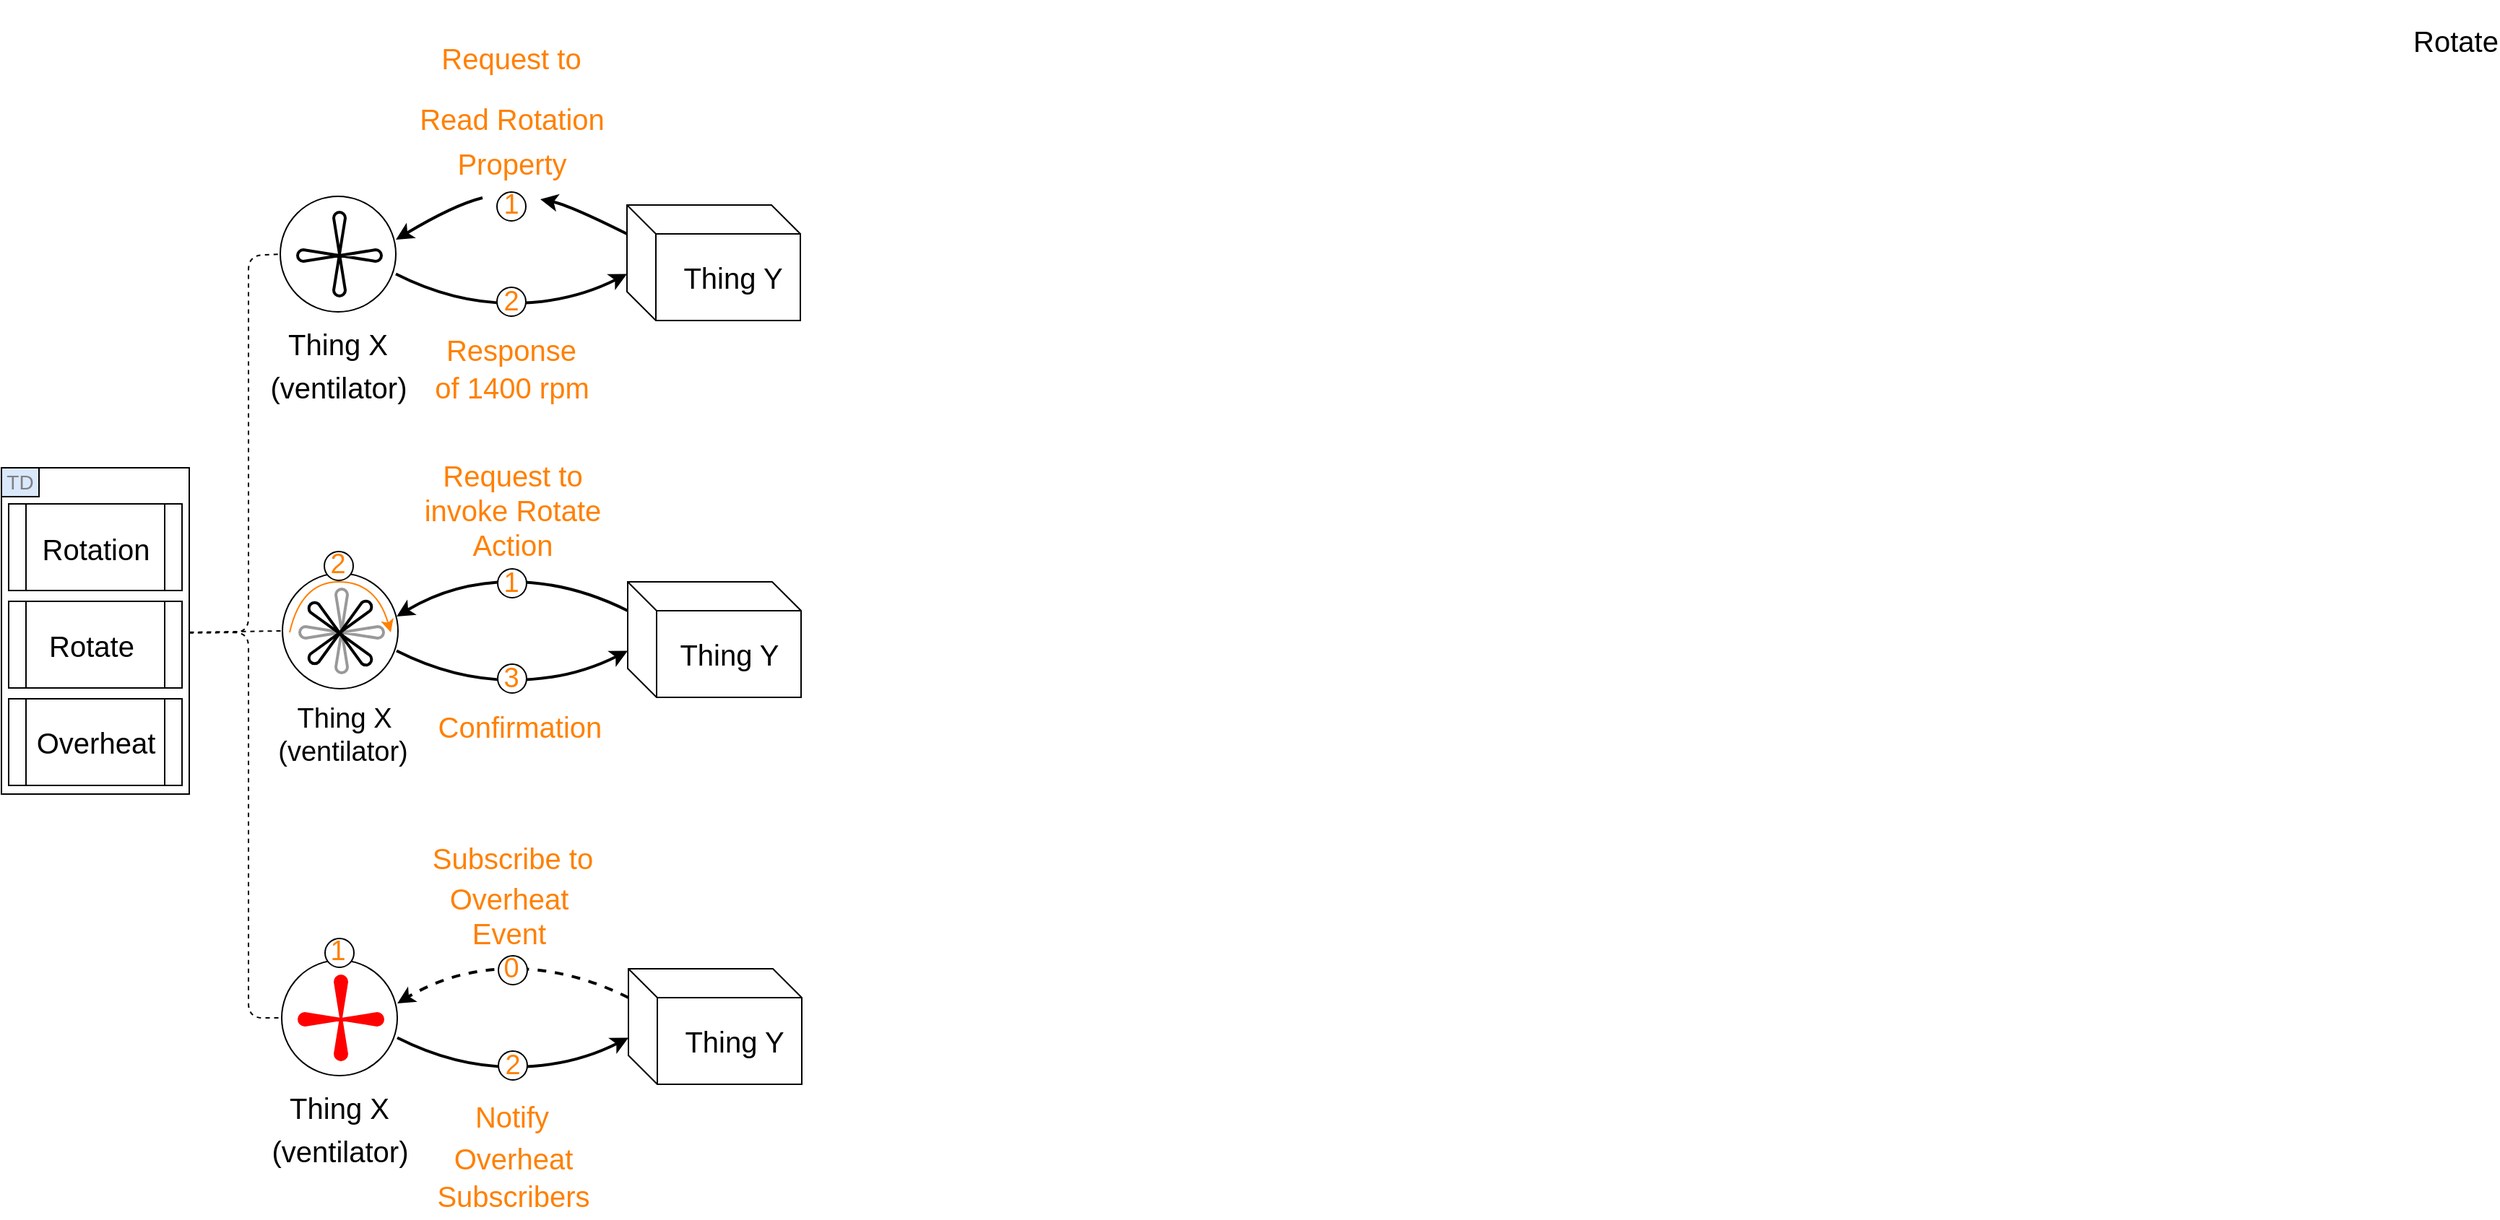 <mxfile version="10.9.6" type="device"><diagram id="034943da-dee4-bdc3-74b4-5712fd0d46f4" name="Page-1"><mxGraphModel dx="756" dy="1386" grid="1" gridSize="3" guides="1" tooltips="1" connect="1" arrows="1" fold="1" page="1" pageScale="1" pageWidth="850" pageHeight="1100" background="#ffffff" math="0" shadow="0"><root><mxCell id="0"/><mxCell id="1" parent="0"/><mxCell id="3" value="" style="shape=cube;whiteSpace=wrap;html=1;boundedLbl=1;backgroundOutline=1;strokeColor=#000000;fillColor=#ffffff;fontSize=20;fontColor=#FF0000;" parent="1" vertex="1"><mxGeometry x="449" y="731" width="120" height="80" as="geometry"/></mxCell><mxCell id="5" value="" style="curved=1;endArrow=classic;html=1;strokeColor=#000000;strokeWidth=2;fontSize=20;fontColor=#FF0000;exitX=0;exitY=0.25;entryX=1;entryY=0.3;dashed=1;" parent="1" source="3" edge="1"><mxGeometry width="50" height="50" relative="1" as="geometry"><mxPoint x="349" y="841" as="sourcePoint"/><mxPoint x="289" y="755" as="targetPoint"/><Array as="points"><mxPoint x="409" y="731"/><mxPoint x="329" y="731"/></Array></mxGeometry></mxCell><mxCell id="6" value="" style="curved=1;endArrow=none;html=1;strokeColor=#000000;strokeWidth=2;fontSize=20;fontColor=#FF0000;exitX=0;exitY=0.5;entryX=1;entryY=0.5;startArrow=classic;startFill=1;endFill=0;" parent="1" edge="1"><mxGeometry width="50" height="50" relative="1" as="geometry"><mxPoint x="449" y="778.759" as="sourcePoint"/><mxPoint x="289" y="778.759" as="targetPoint"/><Array as="points"><mxPoint x="409" y="799"/><mxPoint x="329" y="799"/></Array></mxGeometry></mxCell><mxCell id="7" value="Subscribe to" style="text;html=1;strokeColor=none;fillColor=none;align=center;verticalAlign=middle;whiteSpace=wrap;rounded=0;fontSize=20;fontColor=#FF8000;" parent="1" vertex="1"><mxGeometry x="299" y="614" width="140" height="80" as="geometry"/></mxCell><mxCell id="8" value="Notify" style="text;html=1;strokeColor=none;fillColor=none;align=center;verticalAlign=middle;whiteSpace=wrap;rounded=0;fontSize=20;fontColor=#FF8000;" parent="1" vertex="1"><mxGeometry x="298.5" y="803" width="139" height="60" as="geometry"/></mxCell><mxCell id="9" value="" style="ellipse;whiteSpace=wrap;html=1;aspect=fixed;strokeColor=#000000;fillColor=#ffffff;fontSize=19;fontColor=#FF8000;" parent="1" vertex="1"><mxGeometry x="359" y="722" width="20" height="20" as="geometry"/></mxCell><mxCell id="10" value="" style="ellipse;whiteSpace=wrap;html=1;aspect=fixed;strokeColor=#000000;fillColor=#ffffff;fontSize=19;fontColor=#FF8000;" parent="1" vertex="1"><mxGeometry x="359" y="788" width="20" height="20" as="geometry"/></mxCell><mxCell id="16" value="" style="group;strokeWidth=1;" parent="1" vertex="1" connectable="0"><mxGeometry x="209" y="725" width="80" height="80" as="geometry"/></mxCell><mxCell id="14" value="" style="ellipse;whiteSpace=wrap;html=1;aspect=fixed;strokeColor=#000000;fillColor=none;fontSize=20;fontColor=#FF0000;" parent="16" vertex="1"><mxGeometry width="80" height="80" as="geometry"/></mxCell><mxCell id="13" value="" style="verticalLabelPosition=bottom;outlineConnect=0;align=center;dashed=0;html=1;verticalAlign=top;shape=mxgraph.pid.misc.fan_2;strokeColor=#FF0000;fillColor=#FF0000;fontSize=20;fontColor=#FF0000;strokeWidth=2;" parent="16" vertex="1"><mxGeometry x="12" y="37" width="58" height="8" as="geometry"/></mxCell><mxCell id="15" value="" style="verticalLabelPosition=bottom;outlineConnect=0;align=center;dashed=0;html=1;verticalAlign=top;shape=mxgraph.pid.misc.fan_2;strokeColor=#FF0000;fillColor=#FF0000;fontSize=20;fontColor=#FF0000;strokeWidth=2;rotation=-90;" parent="16" vertex="1"><mxGeometry x="12" y="36" width="58" height="8" as="geometry"/></mxCell><mxCell id="19" value="Thing X&lt;br&gt;" style="text;html=1;strokeColor=none;fillColor=none;align=center;verticalAlign=middle;whiteSpace=wrap;rounded=0;fontSize=20;fontColor=#000000;" parent="1" vertex="1"><mxGeometry x="204" y="811" width="90" height="31" as="geometry"/></mxCell><mxCell id="27" value="" style="ellipse;whiteSpace=wrap;html=1;aspect=fixed;strokeColor=#000000;fillColor=#ffffff;fontSize=19;fontColor=#FF8000;" parent="1" vertex="1"><mxGeometry x="239" y="710" width="20" height="20" as="geometry"/></mxCell><mxCell id="KzcbQ2kJhZLibBxEwSb0-29" value="(ventilator)" style="text;html=1;fontSize=20;align=center;" parent="1" vertex="1"><mxGeometry x="199.5" y="839" width="99" height="36" as="geometry"/></mxCell><mxCell id="KzcbQ2kJhZLibBxEwSb0-31" value="0" style="text;html=1;strokeColor=none;fillColor=none;align=center;verticalAlign=middle;whiteSpace=wrap;rounded=0;fontSize=19;fontColor=#FF8000;" parent="1" vertex="1"><mxGeometry x="348" y="721" width="40" height="20" as="geometry"/></mxCell><mxCell id="KzcbQ2kJhZLibBxEwSb0-32" value="1" style="text;html=1;strokeColor=none;fillColor=none;align=center;verticalAlign=middle;whiteSpace=wrap;rounded=0;fontSize=19;fontColor=#FF8000;" parent="1" vertex="1"><mxGeometry x="228" y="709" width="40" height="20" as="geometry"/></mxCell><mxCell id="KzcbQ2kJhZLibBxEwSb0-33" value="2" style="text;html=1;strokeColor=none;fillColor=none;align=center;verticalAlign=middle;whiteSpace=wrap;rounded=0;fontSize=19;fontColor=#FF8000;" parent="1" vertex="1"><mxGeometry x="349" y="787.5" width="40" height="20" as="geometry"/></mxCell><mxCell id="KzcbQ2kJhZLibBxEwSb0-34" value="Thing Y" style="text;html=1;fontSize=20;fontColor=#000000;align=center;verticalAlign=middle;" parent="1" vertex="1"><mxGeometry x="483" y="766" width="78" height="30" as="geometry"/></mxCell><mxCell id="KzcbQ2kJhZLibBxEwSb0-38" value="Overheat" style="text;html=1;fontSize=20;fontColor=#FF8000;align=center;verticalAlign=middle;" parent="1" vertex="1"><mxGeometry x="321" y="845" width="96" height="33" as="geometry"/></mxCell><mxCell id="KzcbQ2kJhZLibBxEwSb0-39" value="Subscribers" style="text;html=1;fontSize=20;fontColor=#FF8000;align=center;verticalAlign=middle;" parent="1" vertex="1"><mxGeometry x="309" y="871" width="120" height="33" as="geometry"/></mxCell><mxCell id="KzcbQ2kJhZLibBxEwSb0-40" value="Overheat" style="text;html=1;fontSize=20;fontColor=#FF8000;align=center;verticalAlign=middle;" parent="1" vertex="1"><mxGeometry x="318" y="665" width="96" height="33" as="geometry"/></mxCell><mxCell id="KzcbQ2kJhZLibBxEwSb0-41" value="Event" style="text;html=1;fontSize=20;fontColor=#FF8000;align=center;verticalAlign=middle;" parent="1" vertex="1"><mxGeometry x="333" y="689" width="66" height="33" as="geometry"/></mxCell><mxCell id="k3Ri_ehinfQR3HmJUkWP-32" value="" style="shape=cube;whiteSpace=wrap;html=1;boundedLbl=1;backgroundOutline=1;strokeColor=#000000;fillColor=#ffffff;fontSize=20;fontColor=#FF0000;" vertex="1" parent="1"><mxGeometry x="448.5" y="463" width="120" height="80" as="geometry"/></mxCell><mxCell id="k3Ri_ehinfQR3HmJUkWP-34" value="" style="curved=1;endArrow=classic;html=1;strokeColor=#000000;strokeWidth=2;fontSize=20;fontColor=#FF0000;exitX=0;exitY=0.25;entryX=1;entryY=0.3;" edge="1" parent="1" source="k3Ri_ehinfQR3HmJUkWP-32"><mxGeometry width="50" height="50" relative="1" as="geometry"><mxPoint x="348.5" y="573" as="sourcePoint"/><mxPoint x="288.5" y="487" as="targetPoint"/><Array as="points"><mxPoint x="408.5" y="463"/><mxPoint x="328.5" y="463"/></Array></mxGeometry></mxCell><mxCell id="k3Ri_ehinfQR3HmJUkWP-35" value="" style="curved=1;endArrow=none;html=1;strokeColor=#000000;strokeWidth=2;fontSize=20;fontColor=#FF0000;exitX=0;exitY=0.5;entryX=1;entryY=0.5;startArrow=classic;startFill=1;endFill=0;" edge="1" parent="1"><mxGeometry width="50" height="50" relative="1" as="geometry"><mxPoint x="448.5" y="510.759" as="sourcePoint"/><mxPoint x="288.5" y="510.759" as="targetPoint"/><Array as="points"><mxPoint x="408.5" y="531"/><mxPoint x="328.5" y="531"/></Array></mxGeometry></mxCell><mxCell id="k3Ri_ehinfQR3HmJUkWP-36" value="Request to invoke Rotate Action" style="text;html=1;strokeColor=none;fillColor=none;align=center;verticalAlign=middle;whiteSpace=wrap;rounded=0;fontSize=20;fontColor=#FF8000;" vertex="1" parent="1"><mxGeometry x="298.5" y="373" width="140" height="80" as="geometry"/></mxCell><mxCell id="k3Ri_ehinfQR3HmJUkWP-37" value="Confirmation" style="text;html=1;strokeColor=none;fillColor=none;align=center;verticalAlign=middle;whiteSpace=wrap;rounded=0;fontSize=20;fontColor=#FF8000;" vertex="1" parent="1"><mxGeometry x="298.5" y="533" width="150" height="60" as="geometry"/></mxCell><mxCell id="k3Ri_ehinfQR3HmJUkWP-38" value="" style="ellipse;whiteSpace=wrap;html=1;aspect=fixed;strokeColor=#000000;fillColor=#ffffff;fontSize=19;fontColor=#FF8000;" vertex="1" parent="1"><mxGeometry x="358.5" y="454" width="20" height="20" as="geometry"/></mxCell><mxCell id="k3Ri_ehinfQR3HmJUkWP-39" value="" style="ellipse;whiteSpace=wrap;html=1;aspect=fixed;strokeColor=#000000;fillColor=#ffffff;fontSize=19;fontColor=#FF8000;" vertex="1" parent="1"><mxGeometry x="358.5" y="520" width="20" height="20" as="geometry"/></mxCell><mxCell id="k3Ri_ehinfQR3HmJUkWP-41" value="" style="group;strokeWidth=1;" vertex="1" connectable="0" parent="1"><mxGeometry x="209.5" y="457" width="80" height="80" as="geometry"/></mxCell><mxCell id="k3Ri_ehinfQR3HmJUkWP-42" value="" style="ellipse;whiteSpace=wrap;html=1;aspect=fixed;strokeColor=#000000;fillColor=none;fontSize=20;fontColor=#FF0000;" vertex="1" parent="k3Ri_ehinfQR3HmJUkWP-41"><mxGeometry width="80" height="80" as="geometry"/></mxCell><mxCell id="k3Ri_ehinfQR3HmJUkWP-43" value="" style="verticalLabelPosition=bottom;outlineConnect=0;align=center;dashed=0;html=1;verticalAlign=top;shape=mxgraph.pid.misc.fan_2;strokeColor=#000000;fillColor=#ffffff;fontSize=20;fontColor=#FF0000;strokeWidth=2;opacity=40;" vertex="1" parent="k3Ri_ehinfQR3HmJUkWP-41"><mxGeometry x="12" y="37" width="58" height="8" as="geometry"/></mxCell><mxCell id="k3Ri_ehinfQR3HmJUkWP-44" value="" style="verticalLabelPosition=bottom;outlineConnect=0;align=center;dashed=0;html=1;verticalAlign=top;shape=mxgraph.pid.misc.fan_2;strokeColor=#000000;fillColor=#ffffff;fontSize=20;fontColor=#FF0000;strokeWidth=2;rotation=-90;opacity=40;" vertex="1" parent="k3Ri_ehinfQR3HmJUkWP-41"><mxGeometry x="12" y="36" width="58" height="8" as="geometry"/></mxCell><mxCell id="k3Ri_ehinfQR3HmJUkWP-45" value="" style="curved=1;endArrow=classic;html=1;strokeColor=#FF8000;strokeWidth=1;fontSize=20;fontColor=#000000;fillColor=#ffe6cc;" edge="1" parent="k3Ri_ehinfQR3HmJUkWP-41"><mxGeometry width="50" height="50" relative="1" as="geometry"><mxPoint x="5" y="41" as="sourcePoint"/><mxPoint x="75" y="41" as="targetPoint"/><Array as="points"><mxPoint x="13" y="6"/><mxPoint x="65" y="6"/></Array></mxGeometry></mxCell><mxCell id="k3Ri_ehinfQR3HmJUkWP-47" value="" style="verticalLabelPosition=bottom;outlineConnect=0;align=center;dashed=0;html=1;verticalAlign=top;shape=mxgraph.pid.misc.fan_2;strokeColor=#000000;fillColor=#ffffff;fontSize=20;fontColor=#FF0000;strokeWidth=2;rotation=45;" vertex="1" parent="1"><mxGeometry x="220.5" y="495" width="58" height="8" as="geometry"/></mxCell><mxCell id="k3Ri_ehinfQR3HmJUkWP-48" value="" style="verticalLabelPosition=bottom;outlineConnect=0;align=center;dashed=0;html=1;verticalAlign=top;shape=mxgraph.pid.misc.fan_2;strokeColor=#000000;fillColor=#ffffff;fontSize=20;fontColor=#FF0000;strokeWidth=2;rotation=-45;" vertex="1" parent="1"><mxGeometry x="220.5" y="494" width="58" height="8" as="geometry"/></mxCell><mxCell id="k3Ri_ehinfQR3HmJUkWP-49" value="" style="ellipse;whiteSpace=wrap;html=1;aspect=fixed;strokeColor=#000000;fillColor=#ffffff;fontSize=19;fontColor=#FF8000;" vertex="1" parent="1"><mxGeometry x="238.5" y="442" width="20" height="20" as="geometry"/></mxCell><mxCell id="k3Ri_ehinfQR3HmJUkWP-52" value="Rotate" style="text;html=1;strokeColor=none;fillColor=none;align=center;verticalAlign=middle;whiteSpace=wrap;rounded=0;fontSize=20;" vertex="1" parent="1"><mxGeometry x="1694" y="78" width="40" height="20" as="geometry"/></mxCell><mxCell id="k3Ri_ehinfQR3HmJUkWP-54" value="Thing Y" style="text;html=1;strokeColor=none;fillColor=none;align=center;verticalAlign=middle;whiteSpace=wrap;rounded=0;fontSize=20;" vertex="1" parent="1"><mxGeometry x="482.5" y="503" width="72" height="20" as="geometry"/></mxCell><mxCell id="k3Ri_ehinfQR3HmJUkWP-55" value="3" style="text;html=1;strokeColor=none;fillColor=none;align=center;verticalAlign=middle;whiteSpace=wrap;rounded=0;fontSize=19;fontColor=#FF8000;" vertex="1" parent="1"><mxGeometry x="347.5" y="520" width="40" height="20" as="geometry"/></mxCell><mxCell id="k3Ri_ehinfQR3HmJUkWP-56" value="1" style="text;html=1;strokeColor=none;fillColor=none;align=center;verticalAlign=middle;whiteSpace=wrap;rounded=0;fontSize=19;fontColor=#FF8000;" vertex="1" parent="1"><mxGeometry x="347.5" y="454" width="40" height="20" as="geometry"/></mxCell><mxCell id="k3Ri_ehinfQR3HmJUkWP-57" value="2" style="text;html=1;strokeColor=none;fillColor=none;align=center;verticalAlign=middle;whiteSpace=wrap;rounded=0;fontSize=19;fontColor=#FF8000;" vertex="1" parent="1"><mxGeometry x="227.5" y="441" width="40" height="20" as="geometry"/></mxCell><mxCell id="k3Ri_ehinfQR3HmJUkWP-58" value="Thing X&lt;br&gt;" style="text;html=1;fontSize=19;fontColor=#000000;align=center;" vertex="1" parent="1"><mxGeometry x="194.5" y="540" width="114" height="30" as="geometry"/></mxCell><mxCell id="k3Ri_ehinfQR3HmJUkWP-59" value="(ventilator)" style="text;html=1;fontSize=19;fontColor=#000000;align=center;" vertex="1" parent="1"><mxGeometry x="198.5" y="563" width="105" height="30" as="geometry"/></mxCell><mxCell id="k3Ri_ehinfQR3HmJUkWP-62" value="" style="shape=cube;whiteSpace=wrap;html=1;boundedLbl=1;backgroundOutline=1;strokeColor=#000000;fillColor=#ffffff;fontSize=20;fontColor=#FF0000;" vertex="1" parent="1"><mxGeometry x="448" y="202" width="120" height="80" as="geometry"/></mxCell><mxCell id="k3Ri_ehinfQR3HmJUkWP-64" value="" style="curved=1;endArrow=classic;html=1;strokeColor=#000000;strokeWidth=2;fontSize=20;fontColor=#FF0000;exitX=0;exitY=0.25;entryX=1;entryY=0.3;" edge="1" parent="1" source="k3Ri_ehinfQR3HmJUkWP-79"><mxGeometry width="50" height="50" relative="1" as="geometry"><mxPoint x="348" y="312" as="sourcePoint"/><mxPoint x="288" y="226" as="targetPoint"/><Array as="points"><mxPoint x="328" y="202"/></Array></mxGeometry></mxCell><mxCell id="k3Ri_ehinfQR3HmJUkWP-65" value="" style="curved=1;endArrow=none;html=1;strokeColor=#000000;strokeWidth=2;fontSize=20;fontColor=#FF0000;exitX=0;exitY=0.5;entryX=1;entryY=0.5;startArrow=classic;startFill=1;endFill=0;" edge="1" parent="1"><mxGeometry width="50" height="50" relative="1" as="geometry"><mxPoint x="448" y="249.759" as="sourcePoint"/><mxPoint x="288" y="249.759" as="targetPoint"/><Array as="points"><mxPoint x="408" y="270"/><mxPoint x="328" y="270"/></Array></mxGeometry></mxCell><mxCell id="k3Ri_ehinfQR3HmJUkWP-66" value="Request to" style="text;html=1;strokeColor=none;fillColor=none;align=center;verticalAlign=middle;whiteSpace=wrap;rounded=0;fontSize=20;fontColor=#FF8000;" vertex="1" parent="1"><mxGeometry x="297.5" y="60" width="140" height="80" as="geometry"/></mxCell><mxCell id="k3Ri_ehinfQR3HmJUkWP-67" value="Response" style="text;html=1;strokeColor=none;fillColor=none;align=center;verticalAlign=middle;whiteSpace=wrap;rounded=0;fontSize=20;fontColor=#FF8000;" vertex="1" parent="1"><mxGeometry x="298" y="272" width="140" height="60" as="geometry"/></mxCell><mxCell id="k3Ri_ehinfQR3HmJUkWP-68" value="" style="ellipse;whiteSpace=wrap;html=1;aspect=fixed;strokeColor=#000000;fillColor=#ffffff;fontSize=19;fontColor=#FF8000;" vertex="1" parent="1"><mxGeometry x="358" y="193" width="20" height="20" as="geometry"/></mxCell><mxCell id="k3Ri_ehinfQR3HmJUkWP-69" value="" style="ellipse;whiteSpace=wrap;html=1;aspect=fixed;strokeColor=#000000;fillColor=#ffffff;fontSize=19;fontColor=#FF8000;" vertex="1" parent="1"><mxGeometry x="358" y="259" width="20" height="20" as="geometry"/></mxCell><mxCell id="k3Ri_ehinfQR3HmJUkWP-71" value="" style="group;strokeWidth=1;" vertex="1" connectable="0" parent="1"><mxGeometry x="208" y="196" width="80" height="80" as="geometry"/></mxCell><mxCell id="k3Ri_ehinfQR3HmJUkWP-72" value="" style="ellipse;whiteSpace=wrap;html=1;aspect=fixed;strokeColor=#000000;fillColor=none;fontSize=20;fontColor=#FF0000;" vertex="1" parent="k3Ri_ehinfQR3HmJUkWP-71"><mxGeometry width="80" height="80" as="geometry"/></mxCell><mxCell id="k3Ri_ehinfQR3HmJUkWP-73" value="" style="verticalLabelPosition=bottom;outlineConnect=0;align=center;dashed=0;html=1;verticalAlign=top;shape=mxgraph.pid.misc.fan_2;strokeColor=#000000;fillColor=#ffffff;fontSize=20;fontColor=#FF0000;strokeWidth=2;" vertex="1" parent="k3Ri_ehinfQR3HmJUkWP-71"><mxGeometry x="12" y="37" width="58" height="8" as="geometry"/></mxCell><mxCell id="k3Ri_ehinfQR3HmJUkWP-74" value="" style="verticalLabelPosition=bottom;outlineConnect=0;align=center;dashed=0;html=1;verticalAlign=top;shape=mxgraph.pid.misc.fan_2;strokeColor=#000000;fillColor=#ffffff;fontSize=20;fontColor=#FF0000;strokeWidth=2;rotation=-90;" vertex="1" parent="k3Ri_ehinfQR3HmJUkWP-71"><mxGeometry x="12" y="36" width="58" height="8" as="geometry"/></mxCell><mxCell id="k3Ri_ehinfQR3HmJUkWP-76" value="Thing X&lt;br&gt;" style="text;html=1;strokeColor=none;fillColor=none;align=center;verticalAlign=middle;whiteSpace=wrap;rounded=0;fontSize=20;fontColor=#000000;" vertex="1" parent="1"><mxGeometry x="203" y="282" width="90" height="31" as="geometry"/></mxCell><mxCell id="k3Ri_ehinfQR3HmJUkWP-77" value="(ventilator)" style="text;html=1;fontSize=20;align=center;" vertex="1" parent="1"><mxGeometry x="198.5" y="310" width="99" height="36" as="geometry"/></mxCell><mxCell id="k3Ri_ehinfQR3HmJUkWP-79" value="1" style="text;html=1;strokeColor=none;fillColor=none;align=center;verticalAlign=middle;whiteSpace=wrap;rounded=0;fontSize=19;fontColor=#FF8000;" vertex="1" parent="1"><mxGeometry x="348" y="192" width="40" height="20" as="geometry"/></mxCell><mxCell id="k3Ri_ehinfQR3HmJUkWP-80" value="" style="curved=1;endArrow=classic;html=1;strokeColor=#000000;strokeWidth=2;fontSize=20;fontColor=#FF0000;exitX=0;exitY=0.25;entryX=1;entryY=0.3;" edge="1" parent="1" source="k3Ri_ehinfQR3HmJUkWP-62" target="k3Ri_ehinfQR3HmJUkWP-79"><mxGeometry width="50" height="50" relative="1" as="geometry"><mxPoint x="447.824" y="221.882" as="sourcePoint"/><mxPoint x="288" y="226" as="targetPoint"/><Array as="points"><mxPoint x="408" y="202"/></Array></mxGeometry></mxCell><mxCell id="k3Ri_ehinfQR3HmJUkWP-81" value="2" style="text;html=1;strokeColor=none;fillColor=none;align=center;verticalAlign=middle;whiteSpace=wrap;rounded=0;fontSize=19;fontColor=#FF8000;" vertex="1" parent="1"><mxGeometry x="348" y="258.5" width="40" height="20" as="geometry"/></mxCell><mxCell id="k3Ri_ehinfQR3HmJUkWP-82" value="of 1400 rpm" style="text;html=1;fontSize=20;fontColor=#FF8000;align=center;verticalAlign=middle;" vertex="1" parent="1"><mxGeometry x="323" y="313" width="90" height="30" as="geometry"/></mxCell><mxCell id="k3Ri_ehinfQR3HmJUkWP-83" value="Read Rotation" style="text;html=1;fontSize=20;fontColor=#FF8000;align=center;verticalAlign=middle;" vertex="1" parent="1"><mxGeometry x="292.5" y="122" width="150" height="40" as="geometry"/></mxCell><mxCell id="k3Ri_ehinfQR3HmJUkWP-84" value="Property" style="text;html=1;fontSize=20;fontColor=#FF8000;align=center;verticalAlign=middle;" vertex="1" parent="1"><mxGeometry x="317.5" y="153" width="100" height="40" as="geometry"/></mxCell><mxCell id="k3Ri_ehinfQR3HmJUkWP-85" value="Thing Y" style="text;html=1;fontSize=20;fontColor=#000000;align=center;verticalAlign=middle;" vertex="1" parent="1"><mxGeometry x="482" y="237" width="78" height="30" as="geometry"/></mxCell><mxCell id="k3Ri_ehinfQR3HmJUkWP-86" value="" style="group" vertex="1" connectable="0" parent="1"><mxGeometry x="15" y="384" width="130" height="226" as="geometry"/></mxCell><mxCell id="17" value="" style="rounded=0;whiteSpace=wrap;html=1;shadow=0;strokeColor=#000000;strokeWidth=1;fillColor=none;fontSize=14;fontColor=#000000;align=center;" parent="k3Ri_ehinfQR3HmJUkWP-86" vertex="1"><mxGeometry width="130" height="226" as="geometry"/></mxCell><mxCell id="4" value="" style="shape=process;whiteSpace=wrap;html=1;backgroundOutline=1;strokeColor=#000000;fillColor=#ffffff;fontSize=20;fontColor=#FF0000;" parent="k3Ri_ehinfQR3HmJUkWP-86" vertex="1"><mxGeometry x="5" y="25" width="120" height="60" as="geometry"/></mxCell><mxCell id="18" value="TD" style="text;html=1;strokeColor=#000000;fillColor=#dae8fc;align=center;verticalAlign=middle;whiteSpace=wrap;rounded=0;shadow=0;fontSize=14;fontColor=#808080;" parent="k3Ri_ehinfQR3HmJUkWP-86" vertex="1"><mxGeometry width="26" height="20" as="geometry"/></mxCell><mxCell id="28" value="" style="shape=process;whiteSpace=wrap;html=1;backgroundOutline=1;strokeColor=#000000;fillColor=#ffffff;fontSize=20;fontColor=#FF0000;" parent="k3Ri_ehinfQR3HmJUkWP-86" vertex="1"><mxGeometry x="5" y="92.5" width="120" height="60" as="geometry"/></mxCell><mxCell id="29" value="" style="shape=process;whiteSpace=wrap;html=1;backgroundOutline=1;strokeColor=#000000;fillColor=#ffffff;fontSize=20;fontColor=#FF0000;" parent="k3Ri_ehinfQR3HmJUkWP-86" vertex="1"><mxGeometry x="5" y="160" width="120" height="60" as="geometry"/></mxCell><mxCell id="KzcbQ2kJhZLibBxEwSb0-35" value="Rotation" style="text;html=1;fontSize=20;fontColor=#000000;align=center;verticalAlign=middle;" parent="k3Ri_ehinfQR3HmJUkWP-86" vertex="1"><mxGeometry x="20" y="39.5" width="90" height="33" as="geometry"/></mxCell><mxCell id="KzcbQ2kJhZLibBxEwSb0-36" value="Rotate" style="text;html=1;fontSize=20;fontColor=#000000;align=center;verticalAlign=middle;" parent="k3Ri_ehinfQR3HmJUkWP-86" vertex="1"><mxGeometry x="26" y="106" width="72" height="33" as="geometry"/></mxCell><mxCell id="KzcbQ2kJhZLibBxEwSb0-37" value="Overheat" style="text;html=1;fontSize=20;fontColor=#000000;align=center;verticalAlign=middle;" parent="k3Ri_ehinfQR3HmJUkWP-86" vertex="1"><mxGeometry x="17" y="173.5" width="96" height="33" as="geometry"/></mxCell><mxCell id="k3Ri_ehinfQR3HmJUkWP-89" value="" style="endArrow=none;dashed=1;html=1;entryX=0;entryY=0.5;entryDx=0;entryDy=0;exitX=0.999;exitY=0.506;exitDx=0;exitDy=0;exitPerimeter=0;" edge="1" parent="1" source="17" target="k3Ri_ehinfQR3HmJUkWP-72"><mxGeometry width="50" height="50" relative="1" as="geometry"><mxPoint x="111" y="263" as="sourcePoint"/><mxPoint x="161" y="213" as="targetPoint"/><Array as="points"><mxPoint x="186" y="498"/><mxPoint x="186" y="477"/><mxPoint x="186" y="237"/></Array></mxGeometry></mxCell><mxCell id="k3Ri_ehinfQR3HmJUkWP-90" value="" style="endArrow=none;dashed=1;html=1;entryX=0;entryY=0.5;entryDx=0;entryDy=0;exitX=1;exitY=0.505;exitDx=0;exitDy=0;exitPerimeter=0;" edge="1" parent="1" source="17" target="14"><mxGeometry width="50" height="50" relative="1" as="geometry"><mxPoint x="150" y="668" as="sourcePoint"/><mxPoint x="200" y="618" as="targetPoint"/><Array as="points"><mxPoint x="186" y="498"/><mxPoint x="186" y="765"/></Array></mxGeometry></mxCell><mxCell id="k3Ri_ehinfQR3HmJUkWP-91" value="" style="endArrow=none;dashed=1;html=1;entryX=0;entryY=0.5;entryDx=0;entryDy=0;exitX=1.002;exitY=0.504;exitDx=0;exitDy=0;exitPerimeter=0;" edge="1" parent="1" source="17" target="k3Ri_ehinfQR3HmJUkWP-42"><mxGeometry width="50" height="50" relative="1" as="geometry"><mxPoint x="144" y="498" as="sourcePoint"/><mxPoint x="215" y="480" as="targetPoint"/></mxGeometry></mxCell></root></mxGraphModel></diagram></mxfile>